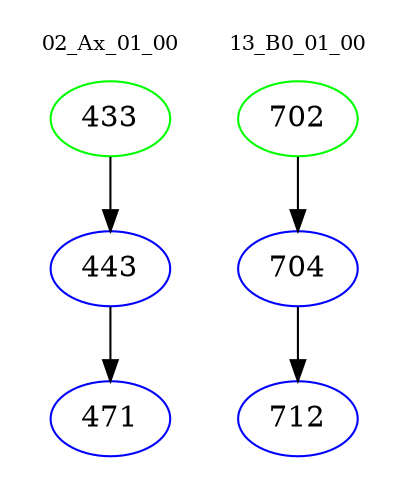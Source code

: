 digraph{
subgraph cluster_0 {
color = white
label = "02_Ax_01_00";
fontsize=10;
T0_433 [label="433", color="green"]
T0_433 -> T0_443 [color="black"]
T0_443 [label="443", color="blue"]
T0_443 -> T0_471 [color="black"]
T0_471 [label="471", color="blue"]
}
subgraph cluster_1 {
color = white
label = "13_B0_01_00";
fontsize=10;
T1_702 [label="702", color="green"]
T1_702 -> T1_704 [color="black"]
T1_704 [label="704", color="blue"]
T1_704 -> T1_712 [color="black"]
T1_712 [label="712", color="blue"]
}
}

